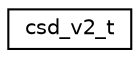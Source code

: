 digraph "Graphical Class Hierarchy"
{
 // LATEX_PDF_SIZE
  edge [fontname="Helvetica",fontsize="10",labelfontname="Helvetica",labelfontsize="10"];
  node [fontname="Helvetica",fontsize="10",shape=record];
  rankdir="LR";
  Node0 [label="csd_v2_t",height=0.2,width=0.4,color="black", fillcolor="white", style="filled",URL="$structcsd__v2__t.html",tooltip="CSD register with csd structure version 2.0 see section 5.3.3 in SD-Spec v5.00."];
}
